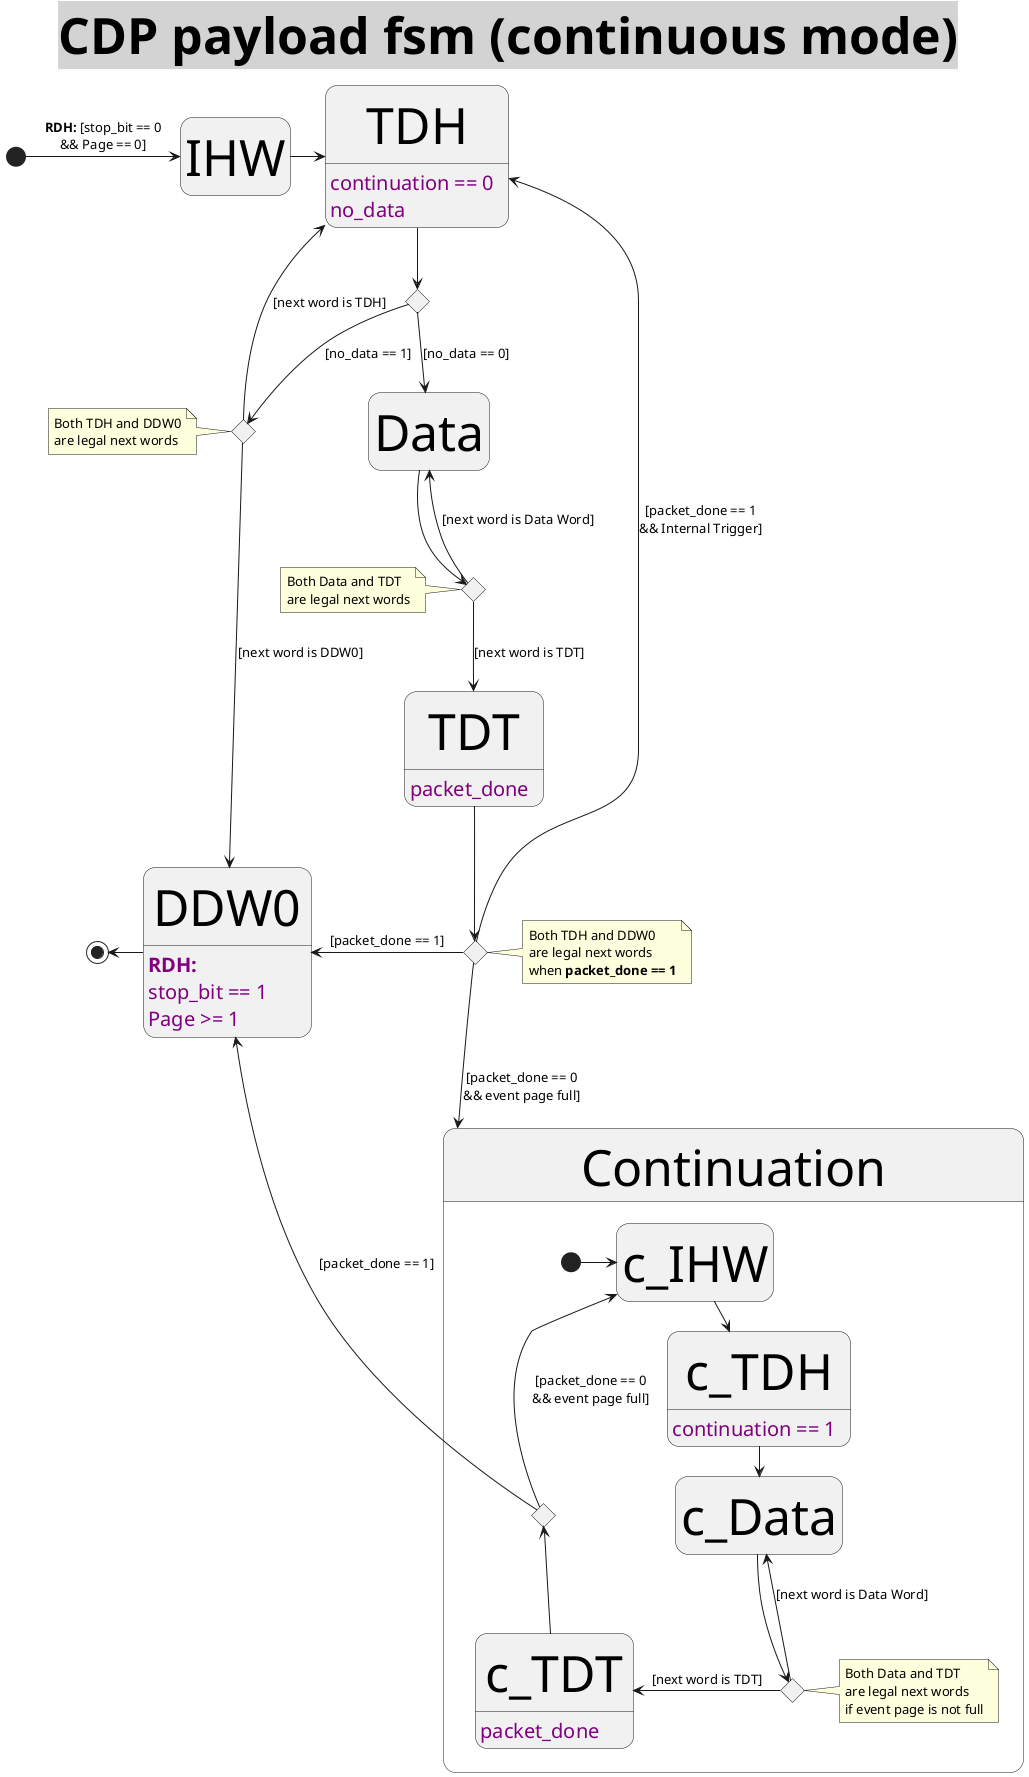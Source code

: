 @startuml CDP_payload_StateMachine (continuous mode)
<style>
title {
  HorizontalAlignment right
  FontSize 50
  BackGroundColor lightgrey
  Margin 1
  Padding 0
}

header {
  HorizontalAlignment center
  FontSize 20
  FontColor purple
}

footer {
  HorizontalAlignment left
  FontSize 28
  FontColor red
}

legend {
  FontSize 30
  BackGroundColor yellow
  Margin 30
  Padding 50
}

caption {
  FontSize 32
}
</style>
Title **CDP payload fsm** (continuous mode)
hide empty description

state after_TDH <<choice>>
state after_TDH_no_data <<choice>>
state after_TDT <<choice>>
state after_Data <<choice>>


[*] -> IHW : **RDH:** [stop_bit == 0\n&& Page == 0]

IHW -> TDH

TDH -down-> after_TDH
TDH: continuation == 0
TDH: no_data

after_TDH --> Data : [no_data == 0]
after_TDH --> after_TDH_no_data : [no_data == 1]

note left of after_TDH_no_data : Both TDH and DDW0\nare legal next words

after_TDH_no_data -left-> TDH : [next word is TDH]
after_TDH_no_data --> DDW0 : [next word is DDW0]


Data --> after_Data

note left of after_Data : Both Data and TDT\nare legal next words

after_Data -left-> Data : [next word is Data Word]
after_Data --> TDT : [next word is TDT]
TDT: packet_done

TDT --> after_TDT
after_TDT -up-> TDH : [packet_done == 1\n&& Internal Trigger]
after_TDT --> Continuation : [packet_done == 0\n&& event page full]
after_TDT -left-> DDW0 : [packet_done == 1]
note right of after_TDT : Both TDH and DDW0\nare legal next words\nwhen **packet_done == 1**


state Continuation {
  state after_c_Data <<choice>>
  state after_c_TDT <<choice>>
    [*] -right-> c_IHW
    c_IHW -right-> c_TDH : [stop_bit == 0\n&& Page >= 1]
    c_TDH: continuation == 1
    c_TDH -right-> c_Data
    c_Data --> after_c_Data

    after_c_Data -up-> c_Data : [next word is Data Word]
    after_c_Data -left-> c_TDT : [next word is TDT]

    c_TDT: packet_done
    c_TDT -up-> after_c_TDT

    after_c_TDT -up-> c_IHW : [packet_done == 0\n&& event page full]
    after_c_TDT -left-> DDW0 : [packet_done == 1]

    note right of after_c_Data : Both Data and TDT\nare legal next words\nif event page is not full
}



DDW0 -left-> [*]
DDW0: **RDH:**\nstop_bit == 1\nPage >= 1

@enduml